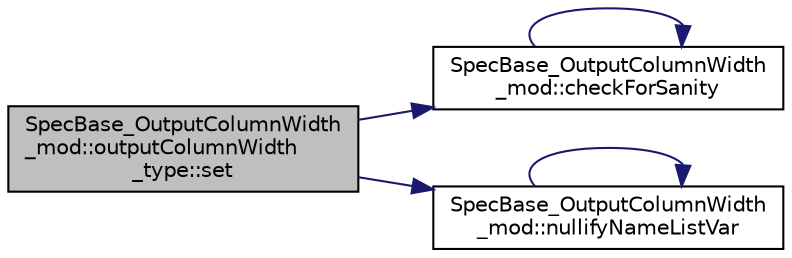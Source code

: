 digraph "SpecBase_OutputColumnWidth_mod::outputColumnWidth_type::set"
{
 // LATEX_PDF_SIZE
  edge [fontname="Helvetica",fontsize="10",labelfontname="Helvetica",labelfontsize="10"];
  node [fontname="Helvetica",fontsize="10",shape=record];
  rankdir="LR";
  Node1 [label="SpecBase_OutputColumnWidth\l_mod::outputColumnWidth\l_type::set",height=0.2,width=0.4,color="black", fillcolor="grey75", style="filled", fontcolor="black",tooltip=" "];
  Node1 -> Node2 [color="midnightblue",fontsize="10",style="solid",fontname="Helvetica"];
  Node2 [label="SpecBase_OutputColumnWidth\l_mod::checkForSanity",height=0.2,width=0.4,color="black", fillcolor="white", style="filled",URL="$namespaceSpecBase__OutputColumnWidth__mod.html#a239daa3ab67b3e11b4279f9e87a6fc03",tooltip=" "];
  Node2 -> Node2 [color="midnightblue",fontsize="10",style="solid",fontname="Helvetica"];
  Node1 -> Node3 [color="midnightblue",fontsize="10",style="solid",fontname="Helvetica"];
  Node3 [label="SpecBase_OutputColumnWidth\l_mod::nullifyNameListVar",height=0.2,width=0.4,color="black", fillcolor="white", style="filled",URL="$namespaceSpecBase__OutputColumnWidth__mod.html#a18b81d87ce20eb72690fcfb39f433c01",tooltip=" "];
  Node3 -> Node3 [color="midnightblue",fontsize="10",style="solid",fontname="Helvetica"];
}
